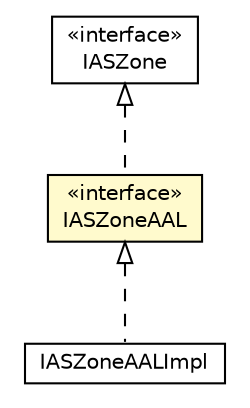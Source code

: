 #!/usr/local/bin/dot
#
# Class diagram 
# Generated by UMLGraph version R5_6-24-gf6e263 (http://www.umlgraph.org/)
#

digraph G {
	edge [fontname="Helvetica",fontsize=10,labelfontname="Helvetica",labelfontsize=10];
	node [fontname="Helvetica",fontsize=10,shape=plaintext];
	nodesep=0.25;
	ranksep=0.5;
	// org.universAAL.lddi.zigbee.commissioning.clusters.api.IASZoneAAL
	c4335647 [label=<<table title="org.universAAL.lddi.zigbee.commissioning.clusters.api.IASZoneAAL" border="0" cellborder="1" cellspacing="0" cellpadding="2" port="p" bgcolor="lemonChiffon" href="./IASZoneAAL.html">
		<tr><td><table border="0" cellspacing="0" cellpadding="1">
<tr><td align="center" balign="center"> &#171;interface&#187; </td></tr>
<tr><td align="center" balign="center"> IASZoneAAL </td></tr>
		</table></td></tr>
		</table>>, URL="./IASZoneAAL.html", fontname="Helvetica", fontcolor="black", fontsize=10.0];
	// org.universAAL.lddi.zigbee.commissioning.clusters.impl.IASZoneAALImpl
	c4335653 [label=<<table title="org.universAAL.lddi.zigbee.commissioning.clusters.impl.IASZoneAALImpl" border="0" cellborder="1" cellspacing="0" cellpadding="2" port="p" href="../impl/IASZoneAALImpl.html">
		<tr><td><table border="0" cellspacing="0" cellpadding="1">
<tr><td align="center" balign="center"> IASZoneAALImpl </td></tr>
		</table></td></tr>
		</table>>, URL="../impl/IASZoneAALImpl.html", fontname="Helvetica", fontcolor="black", fontsize=10.0];
	//org.universAAL.lddi.zigbee.commissioning.clusters.api.IASZoneAAL implements it.cnr.isti.zigbee.ha.cluster.glue.security_safety.IASZone
	c4336631:p -> c4335647:p [dir=back,arrowtail=empty,style=dashed];
	//org.universAAL.lddi.zigbee.commissioning.clusters.impl.IASZoneAALImpl implements org.universAAL.lddi.zigbee.commissioning.clusters.api.IASZoneAAL
	c4335647:p -> c4335653:p [dir=back,arrowtail=empty,style=dashed];
	// it.cnr.isti.zigbee.ha.cluster.glue.security_safety.IASZone
	c4336631 [label=<<table title="it.cnr.isti.zigbee.ha.cluster.glue.security_safety.IASZone" border="0" cellborder="1" cellspacing="0" cellpadding="2" port="p" href="http://java.sun.com/j2se/1.4.2/docs/api/it/cnr/isti/zigbee/ha/cluster/glue/security_safety/IASZone.html">
		<tr><td><table border="0" cellspacing="0" cellpadding="1">
<tr><td align="center" balign="center"> &#171;interface&#187; </td></tr>
<tr><td align="center" balign="center"> IASZone </td></tr>
		</table></td></tr>
		</table>>, URL="http://java.sun.com/j2se/1.4.2/docs/api/it/cnr/isti/zigbee/ha/cluster/glue/security_safety/IASZone.html", fontname="Helvetica", fontcolor="black", fontsize=10.0];
}

